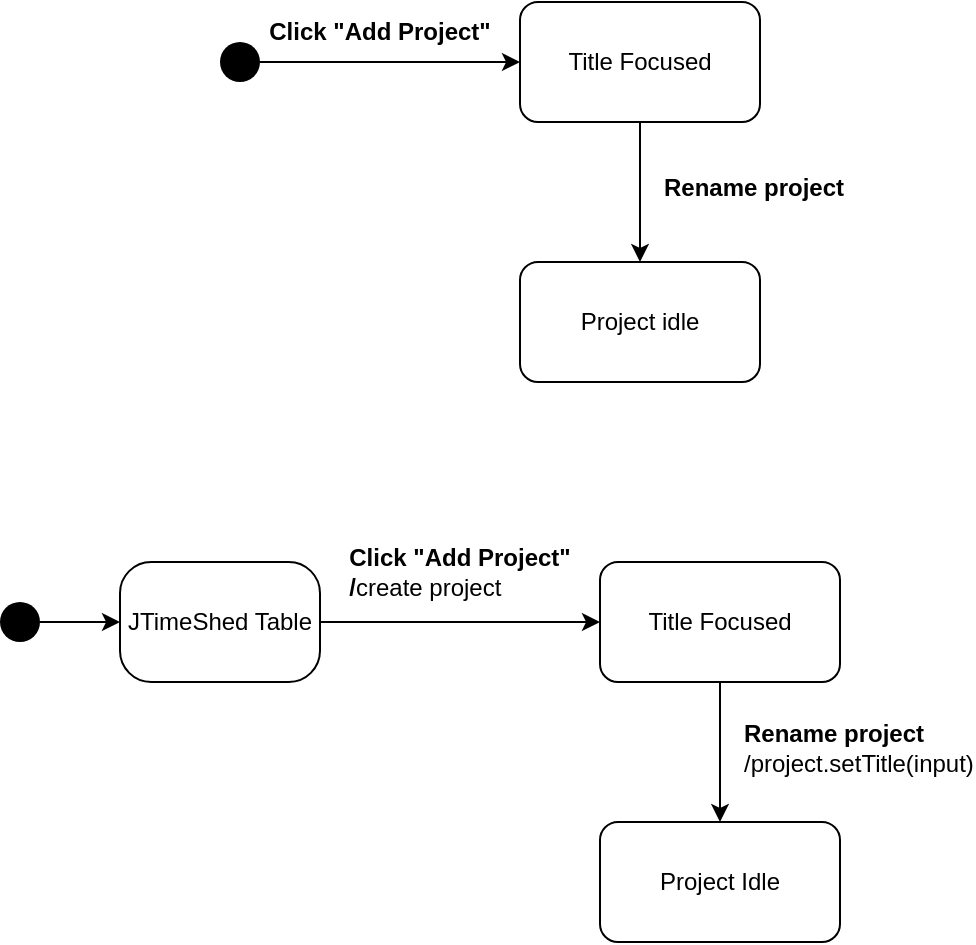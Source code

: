 <mxfile>
    <diagram id="jvSaRyRy9VlixMWbLIwb" name="Page-1">
        <mxGraphModel dx="558" dy="505" grid="1" gridSize="10" guides="1" tooltips="1" connect="1" arrows="1" fold="1" page="1" pageScale="1" pageWidth="850" pageHeight="1100" math="0" shadow="0">
            <root>
                <mxCell id="0"/>
                <mxCell id="1" parent="0"/>
                <mxCell id="5" value="Title Focused" style="rounded=1;whiteSpace=wrap;html=1;" parent="1" vertex="1">
                    <mxGeometry x="340" y="330" width="120" height="60" as="geometry"/>
                </mxCell>
                <mxCell id="10" style="edgeStyle=none;html=1;fontSize=12;" parent="1" source="8" target="5" edge="1">
                    <mxGeometry relative="1" as="geometry">
                        <mxPoint x="330" y="360.0" as="targetPoint"/>
                    </mxGeometry>
                </mxCell>
                <mxCell id="8" value="" style="ellipse;fillColor=#000000;strokeColor=none;" parent="1" vertex="1">
                    <mxGeometry x="190" y="350" width="20" height="20" as="geometry"/>
                </mxCell>
                <mxCell id="13" value="&lt;div style=&quot;text-align: left&quot;&gt;&lt;b&gt;Click &quot;Add Project&quot;&lt;/b&gt;&lt;/div&gt;" style="text;html=1;strokeColor=none;fillColor=none;align=center;verticalAlign=middle;whiteSpace=wrap;rounded=0;fontSize=12;" parent="1" vertex="1">
                    <mxGeometry x="210" y="330" width="120" height="30" as="geometry"/>
                </mxCell>
                <mxCell id="19" value="Project idle" style="rounded=1;whiteSpace=wrap;html=1;fontSize=12;" parent="1" vertex="1">
                    <mxGeometry x="340" y="460" width="120" height="60" as="geometry"/>
                </mxCell>
                <mxCell id="26" style="edgeStyle=none;html=1;fontSize=12;" parent="1" source="5" target="19" edge="1">
                    <mxGeometry relative="1" as="geometry">
                        <mxPoint x="400" y="510" as="sourcePoint"/>
                    </mxGeometry>
                </mxCell>
                <mxCell id="27" value="&lt;b&gt;Rename project&lt;/b&gt;" style="edgeLabel;html=1;align=left;verticalAlign=middle;resizable=0;points=[];fontSize=12;" parent="26" vertex="1" connectable="0">
                    <mxGeometry x="-0.317" relative="1" as="geometry">
                        <mxPoint x="10" y="9" as="offset"/>
                    </mxGeometry>
                </mxCell>
                <mxCell id="40" style="edgeStyle=none;html=1;exitX=1;exitY=0.5;exitDx=0;exitDy=0;" edge="1" parent="1" source="28" target="30">
                    <mxGeometry relative="1" as="geometry"/>
                </mxCell>
                <mxCell id="28" value="JTimeShed Table" style="rounded=1;whiteSpace=wrap;html=1;arcSize=26;" vertex="1" parent="1">
                    <mxGeometry x="140" y="610" width="100" height="60" as="geometry"/>
                </mxCell>
                <mxCell id="29" value="&lt;div style=&quot;text-align: left&quot;&gt;&lt;b&gt;Click &quot;Add Project&quot;&lt;/b&gt;&lt;/div&gt;&lt;div style=&quot;text-align: left&quot;&gt;&lt;b&gt;/&lt;/b&gt;create project&lt;/div&gt;" style="text;html=1;strokeColor=none;fillColor=none;align=center;verticalAlign=middle;whiteSpace=wrap;rounded=0;fontSize=12;" vertex="1" parent="1">
                    <mxGeometry x="250" y="600" width="120" height="30" as="geometry"/>
                </mxCell>
                <mxCell id="30" value="Title Focused" style="rounded=1;whiteSpace=wrap;html=1;" vertex="1" parent="1">
                    <mxGeometry x="380" y="610" width="120" height="60" as="geometry"/>
                </mxCell>
                <mxCell id="31" style="edgeStyle=none;html=1;fontSize=12;entryX=0;entryY=0.5;entryDx=0;entryDy=0;" edge="1" parent="1" source="32" target="28">
                    <mxGeometry relative="1" as="geometry">
                        <mxPoint x="270" y="600.0" as="targetPoint"/>
                    </mxGeometry>
                </mxCell>
                <mxCell id="32" value="" style="ellipse;fillColor=#000000;strokeColor=none;" vertex="1" parent="1">
                    <mxGeometry x="80" y="630" width="20" height="20" as="geometry"/>
                </mxCell>
                <mxCell id="34" value="Project Idle" style="rounded=1;whiteSpace=wrap;html=1;fontSize=12;" vertex="1" parent="1">
                    <mxGeometry x="380" y="740" width="120" height="60" as="geometry"/>
                </mxCell>
                <mxCell id="35" style="edgeStyle=none;html=1;fontSize=12;" edge="1" parent="1" source="30">
                    <mxGeometry relative="1" as="geometry">
                        <mxPoint x="440" y="790" as="sourcePoint"/>
                        <mxPoint x="440" y="740" as="targetPoint"/>
                    </mxGeometry>
                </mxCell>
                <mxCell id="36" value="&lt;b&gt;Rename project&lt;/b&gt;&lt;br&gt;/project.setTitle(input)" style="edgeLabel;html=1;align=left;verticalAlign=middle;resizable=0;points=[];fontSize=12;" vertex="1" connectable="0" parent="35">
                    <mxGeometry x="-0.317" relative="1" as="geometry">
                        <mxPoint x="10" y="9" as="offset"/>
                    </mxGeometry>
                </mxCell>
            </root>
        </mxGraphModel>
    </diagram>
</mxfile>